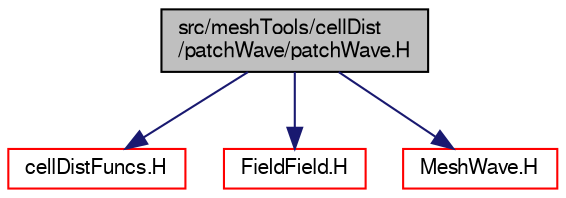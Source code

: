digraph "src/meshTools/cellDist/patchWave/patchWave.H"
{
  bgcolor="transparent";
  edge [fontname="FreeSans",fontsize="10",labelfontname="FreeSans",labelfontsize="10"];
  node [fontname="FreeSans",fontsize="10",shape=record];
  Node0 [label="src/meshTools/cellDist\l/patchWave/patchWave.H",height=0.2,width=0.4,color="black", fillcolor="grey75", style="filled", fontcolor="black"];
  Node0 -> Node1 [color="midnightblue",fontsize="10",style="solid",fontname="FreeSans"];
  Node1 [label="cellDistFuncs.H",height=0.2,width=0.4,color="red",URL="$a07430.html"];
  Node0 -> Node153 [color="midnightblue",fontsize="10",style="solid",fontname="FreeSans"];
  Node153 [label="FieldField.H",height=0.2,width=0.4,color="red",URL="$a09473.html"];
  Node0 -> Node159 [color="midnightblue",fontsize="10",style="solid",fontname="FreeSans"];
  Node159 [label="MeshWave.H",height=0.2,width=0.4,color="red",URL="$a07172.html"];
}
